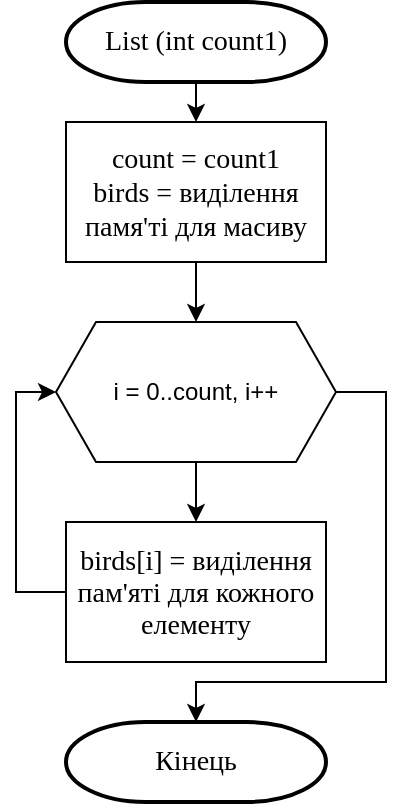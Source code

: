 <mxfile version="14.4.9" type="device"><diagram id="1XYOj0wngo-ix_BNqSl6" name="Page-1"><mxGraphModel dx="946" dy="662" grid="1" gridSize="10" guides="1" tooltips="1" connect="1" arrows="1" fold="1" page="1" pageScale="1" pageWidth="827" pageHeight="1169" math="0" shadow="0"><root><mxCell id="0"/><mxCell id="1" parent="0"/><mxCell id="m9lKvhsX1cHP2IingL8I-1" style="edgeStyle=orthogonalEdgeStyle;rounded=0;orthogonalLoop=1;jettySize=auto;html=1;entryX=0.5;entryY=0;entryDx=0;entryDy=0;" edge="1" parent="1" target="m9lKvhsX1cHP2IingL8I-3"><mxGeometry relative="1" as="geometry"><mxPoint x="275" y="90" as="sourcePoint"/></mxGeometry></mxCell><mxCell id="m9lKvhsX1cHP2IingL8I-29" style="edgeStyle=orthogonalEdgeStyle;rounded=0;orthogonalLoop=1;jettySize=auto;html=1;entryX=0.5;entryY=0;entryDx=0;entryDy=0;" edge="1" parent="1" source="m9lKvhsX1cHP2IingL8I-3"><mxGeometry relative="1" as="geometry"><mxPoint x="275" y="210" as="targetPoint"/></mxGeometry></mxCell><mxCell id="m9lKvhsX1cHP2IingL8I-3" value="&lt;p style=&quot;margin: 0px ; font-stretch: normal ; line-height: normal ; font-size: 14px&quot;&gt;&lt;font face=&quot;Times New Roman&quot;&gt;count = count1&lt;/font&gt;&lt;/p&gt;&lt;p style=&quot;margin: 0px ; font-stretch: normal ; line-height: normal ; font-size: 14px&quot;&gt;&lt;font face=&quot;Times New Roman&quot;&gt;birds = виділення памя'ті для масиву&lt;/font&gt;&lt;/p&gt;" style="rounded=0;whiteSpace=wrap;html=1;" vertex="1" parent="1"><mxGeometry x="210" y="110" width="130" height="70" as="geometry"/></mxCell><mxCell id="m9lKvhsX1cHP2IingL8I-6" value="&lt;font style=&quot;font-size: 14px&quot; face=&quot;Times New Roman&quot;&gt;List (int count1)&lt;br&gt;&lt;/font&gt;" style="strokeWidth=2;html=1;shape=mxgraph.flowchart.terminator;whiteSpace=wrap;" vertex="1" parent="1"><mxGeometry x="210" y="50" width="130" height="40" as="geometry"/></mxCell><mxCell id="m9lKvhsX1cHP2IingL8I-31" style="edgeStyle=orthogonalEdgeStyle;rounded=0;orthogonalLoop=1;jettySize=auto;html=1;entryX=0.5;entryY=0;entryDx=0;entryDy=0;" edge="1" parent="1" target="m9lKvhsX1cHP2IingL8I-30"><mxGeometry relative="1" as="geometry"><mxPoint x="275" y="280" as="sourcePoint"/></mxGeometry></mxCell><mxCell id="m9lKvhsX1cHP2IingL8I-25" value="&lt;font face=&quot;Times New Roman&quot;&gt;&lt;span style=&quot;font-size: 14px&quot;&gt;Кінець&lt;/span&gt;&lt;/font&gt;" style="strokeWidth=2;html=1;shape=mxgraph.flowchart.terminator;whiteSpace=wrap;" vertex="1" parent="1"><mxGeometry x="210" y="410" width="130" height="40" as="geometry"/></mxCell><mxCell id="m9lKvhsX1cHP2IingL8I-34" style="edgeStyle=orthogonalEdgeStyle;rounded=0;orthogonalLoop=1;jettySize=auto;html=1;entryX=0;entryY=0.5;entryDx=0;entryDy=0;" edge="1" parent="1" source="m9lKvhsX1cHP2IingL8I-30" target="m9lKvhsX1cHP2IingL8I-33"><mxGeometry relative="1" as="geometry"><Array as="points"><mxPoint x="185" y="345"/><mxPoint x="185" y="245"/></Array></mxGeometry></mxCell><mxCell id="m9lKvhsX1cHP2IingL8I-30" value="&lt;p style=&quot;margin: 0px ; font-stretch: normal ; line-height: normal&quot;&gt;&lt;font face=&quot;Times New Roman&quot;&gt;&lt;span style=&quot;font-size: 14px&quot;&gt;birds[i] = виділення пам'яті для кожного елементу&lt;/span&gt;&lt;/font&gt;&lt;/p&gt;" style="rounded=0;whiteSpace=wrap;html=1;" vertex="1" parent="1"><mxGeometry x="210" y="310" width="130" height="70" as="geometry"/></mxCell><mxCell id="m9lKvhsX1cHP2IingL8I-35" style="edgeStyle=orthogonalEdgeStyle;rounded=0;orthogonalLoop=1;jettySize=auto;html=1;entryX=0.5;entryY=0;entryDx=0;entryDy=0;entryPerimeter=0;" edge="1" parent="1" source="m9lKvhsX1cHP2IingL8I-33" target="m9lKvhsX1cHP2IingL8I-25"><mxGeometry relative="1" as="geometry"><Array as="points"><mxPoint x="370" y="245"/><mxPoint x="370" y="390"/><mxPoint x="275" y="390"/></Array></mxGeometry></mxCell><mxCell id="m9lKvhsX1cHP2IingL8I-33" value="i = 0..count, i++" style="shape=hexagon;perimeter=hexagonPerimeter2;whiteSpace=wrap;html=1;fixedSize=1;" vertex="1" parent="1"><mxGeometry x="205" y="210" width="140" height="70" as="geometry"/></mxCell></root></mxGraphModel></diagram></mxfile>